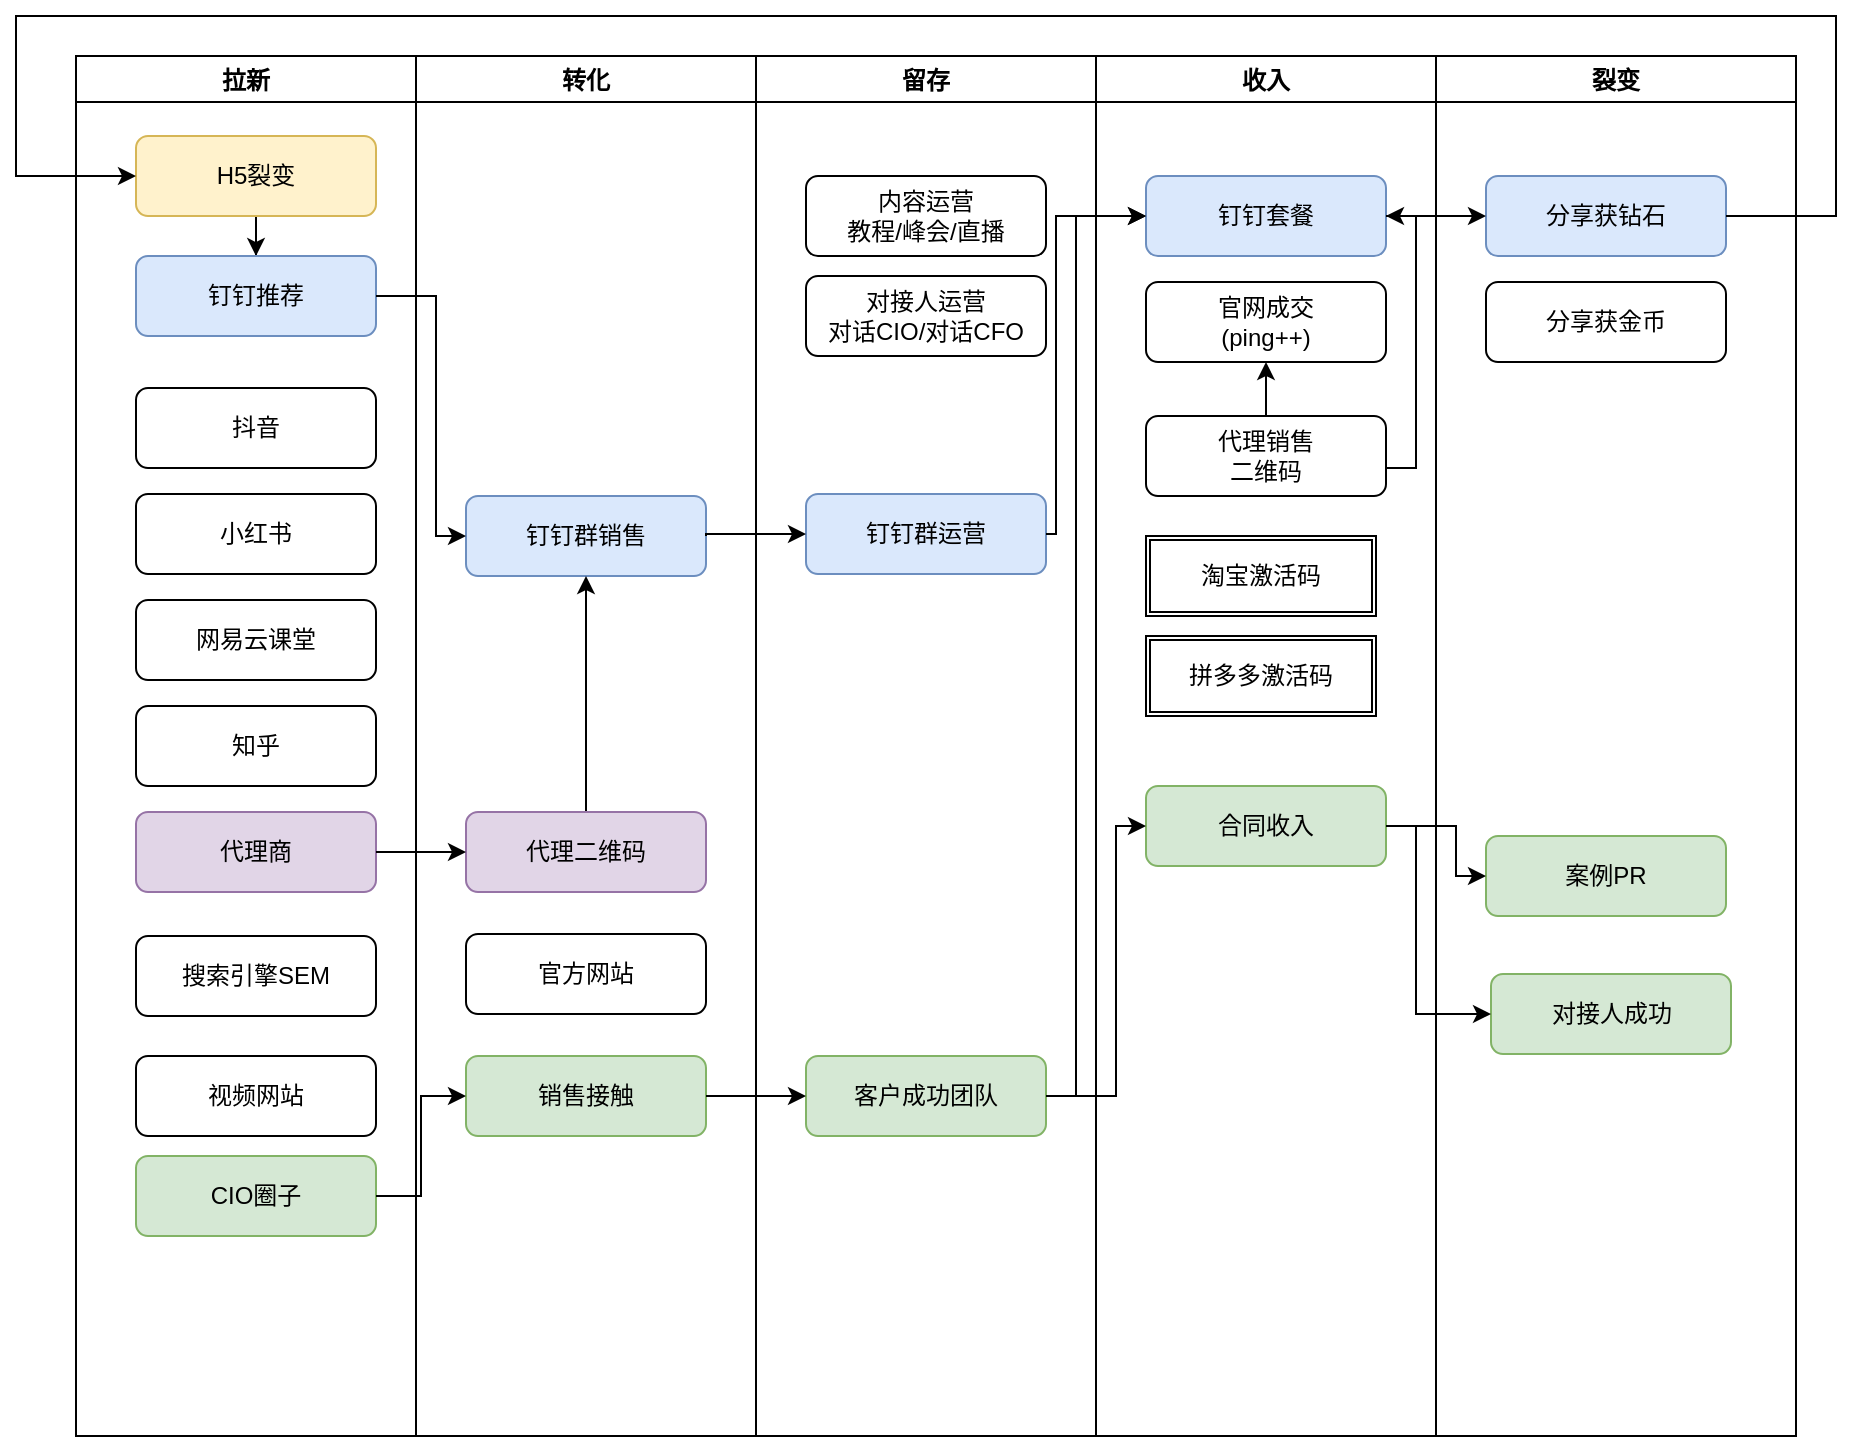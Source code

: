 <mxfile version="11.3.0" type="device" pages="1"><diagram id="lH6aumL2J3Hzyg6MHqsQ" name="第 1 页"><mxGraphModel dx="1092" dy="767" grid="1" gridSize="10" guides="1" tooltips="1" connect="1" arrows="1" fold="1" page="1" pageScale="1" pageWidth="1169" pageHeight="827" math="0" shadow="0"><root><mxCell id="0"/><mxCell id="1" parent="0"/><mxCell id="obNK8zeMcRIt-3lZdbCG-4" value="拉新" style="swimlane;" vertex="1" parent="1"><mxGeometry x="90" y="40" width="170" height="690" as="geometry"><mxRectangle x="270" y="160" width="80" height="23" as="alternateBounds"/></mxGeometry></mxCell><mxCell id="obNK8zeMcRIt-3lZdbCG-68" style="edgeStyle=orthogonalEdgeStyle;rounded=0;orthogonalLoop=1;jettySize=auto;html=1;exitX=0.5;exitY=1;exitDx=0;exitDy=0;" edge="1" parent="obNK8zeMcRIt-3lZdbCG-4" source="obNK8zeMcRIt-3lZdbCG-16" target="obNK8zeMcRIt-3lZdbCG-20"><mxGeometry relative="1" as="geometry"/></mxCell><mxCell id="obNK8zeMcRIt-3lZdbCG-16" value="H5裂变" style="rounded=1;whiteSpace=wrap;html=1;fillColor=#fff2cc;strokeColor=#d6b656;" vertex="1" parent="obNK8zeMcRIt-3lZdbCG-4"><mxGeometry x="30" y="40" width="120" height="40" as="geometry"/></mxCell><mxCell id="obNK8zeMcRIt-3lZdbCG-17" value="抖音" style="rounded=1;whiteSpace=wrap;html=1;" vertex="1" parent="obNK8zeMcRIt-3lZdbCG-4"><mxGeometry x="30" y="166" width="120" height="40" as="geometry"/></mxCell><mxCell id="obNK8zeMcRIt-3lZdbCG-18" value="小红书" style="rounded=1;whiteSpace=wrap;html=1;" vertex="1" parent="obNK8zeMcRIt-3lZdbCG-4"><mxGeometry x="30" y="219" width="120" height="40" as="geometry"/></mxCell><mxCell id="obNK8zeMcRIt-3lZdbCG-19" value="网易云课堂" style="rounded=1;whiteSpace=wrap;html=1;" vertex="1" parent="obNK8zeMcRIt-3lZdbCG-4"><mxGeometry x="30" y="272" width="120" height="40" as="geometry"/></mxCell><mxCell id="obNK8zeMcRIt-3lZdbCG-20" value="钉钉推荐" style="rounded=1;whiteSpace=wrap;html=1;fillColor=#dae8fc;strokeColor=#6c8ebf;" vertex="1" parent="obNK8zeMcRIt-3lZdbCG-4"><mxGeometry x="30" y="100" width="120" height="40" as="geometry"/></mxCell><mxCell id="obNK8zeMcRIt-3lZdbCG-27" value="知乎" style="rounded=1;whiteSpace=wrap;html=1;" vertex="1" parent="obNK8zeMcRIt-3lZdbCG-4"><mxGeometry x="30" y="325" width="120" height="40" as="geometry"/></mxCell><mxCell id="obNK8zeMcRIt-3lZdbCG-36" value="代理商" style="rounded=1;whiteSpace=wrap;html=1;fillColor=#e1d5e7;strokeColor=#9673a6;" vertex="1" parent="obNK8zeMcRIt-3lZdbCG-4"><mxGeometry x="30" y="378" width="120" height="40" as="geometry"/></mxCell><mxCell id="obNK8zeMcRIt-3lZdbCG-52" value="搜索引擎SEM" style="rounded=1;whiteSpace=wrap;html=1;" vertex="1" parent="obNK8zeMcRIt-3lZdbCG-4"><mxGeometry x="30" y="440" width="120" height="40" as="geometry"/></mxCell><mxCell id="obNK8zeMcRIt-3lZdbCG-56" value="CIO圈子" style="rounded=1;whiteSpace=wrap;html=1;fillColor=#d5e8d4;strokeColor=#82b366;" vertex="1" parent="obNK8zeMcRIt-3lZdbCG-4"><mxGeometry x="30" y="550" width="120" height="40" as="geometry"/></mxCell><mxCell id="obNK8zeMcRIt-3lZdbCG-5" value="转化" style="swimlane;" vertex="1" parent="1"><mxGeometry x="260" y="40" width="170" height="690" as="geometry"><mxRectangle x="270" y="160" width="80" height="23" as="alternateBounds"/></mxGeometry></mxCell><mxCell id="obNK8zeMcRIt-3lZdbCG-23" value="钉钉群销售" style="rounded=1;whiteSpace=wrap;html=1;fillColor=#dae8fc;strokeColor=#6c8ebf;" vertex="1" parent="obNK8zeMcRIt-3lZdbCG-5"><mxGeometry x="25" y="220" width="120" height="40" as="geometry"/></mxCell><mxCell id="obNK8zeMcRIt-3lZdbCG-39" style="edgeStyle=orthogonalEdgeStyle;rounded=0;orthogonalLoop=1;jettySize=auto;html=1;exitX=0.5;exitY=0;exitDx=0;exitDy=0;entryX=0.5;entryY=1;entryDx=0;entryDy=0;" edge="1" parent="obNK8zeMcRIt-3lZdbCG-5" source="obNK8zeMcRIt-3lZdbCG-37" target="obNK8zeMcRIt-3lZdbCG-23"><mxGeometry relative="1" as="geometry"/></mxCell><mxCell id="obNK8zeMcRIt-3lZdbCG-37" value="代理二维码" style="rounded=1;whiteSpace=wrap;html=1;fillColor=#e1d5e7;strokeColor=#9673a6;" vertex="1" parent="obNK8zeMcRIt-3lZdbCG-5"><mxGeometry x="25" y="378" width="120" height="40" as="geometry"/></mxCell><mxCell id="obNK8zeMcRIt-3lZdbCG-51" value="官方网站" style="rounded=1;whiteSpace=wrap;html=1;" vertex="1" parent="obNK8zeMcRIt-3lZdbCG-5"><mxGeometry x="25" y="439" width="120" height="40" as="geometry"/></mxCell><mxCell id="obNK8zeMcRIt-3lZdbCG-29" value="销售接触" style="rounded=1;whiteSpace=wrap;html=1;fillColor=#d5e8d4;strokeColor=#82b366;" vertex="1" parent="obNK8zeMcRIt-3lZdbCG-5"><mxGeometry x="25" y="500" width="120" height="40" as="geometry"/></mxCell><mxCell id="obNK8zeMcRIt-3lZdbCG-6" value="留存" style="swimlane;" vertex="1" parent="1"><mxGeometry x="430" y="40" width="170" height="690" as="geometry"><mxRectangle x="270" y="160" width="80" height="23" as="alternateBounds"/></mxGeometry></mxCell><mxCell id="obNK8zeMcRIt-3lZdbCG-22" value="客户成功团队" style="rounded=1;whiteSpace=wrap;html=1;fillColor=#d5e8d4;strokeColor=#82b366;" vertex="1" parent="obNK8zeMcRIt-3lZdbCG-6"><mxGeometry x="25" y="500" width="120" height="40" as="geometry"/></mxCell><mxCell id="obNK8zeMcRIt-3lZdbCG-24" value="内容运营&lt;br&gt;教程/峰会/直播" style="rounded=1;whiteSpace=wrap;html=1;" vertex="1" parent="obNK8zeMcRIt-3lZdbCG-6"><mxGeometry x="25" y="60" width="120" height="40" as="geometry"/></mxCell><mxCell id="obNK8zeMcRIt-3lZdbCG-25" value="对接人运营&lt;br&gt;对话CIO/对话CFO" style="rounded=1;whiteSpace=wrap;html=1;" vertex="1" parent="obNK8zeMcRIt-3lZdbCG-6"><mxGeometry x="25" y="110" width="120" height="40" as="geometry"/></mxCell><mxCell id="obNK8zeMcRIt-3lZdbCG-53" value="钉钉群运营" style="rounded=1;whiteSpace=wrap;html=1;fillColor=#dae8fc;strokeColor=#6c8ebf;" vertex="1" parent="obNK8zeMcRIt-3lZdbCG-6"><mxGeometry x="25" y="219" width="120" height="40" as="geometry"/></mxCell><mxCell id="obNK8zeMcRIt-3lZdbCG-7" value="收入" style="swimlane;" vertex="1" parent="1"><mxGeometry x="600" y="40" width="170" height="690" as="geometry"><mxRectangle x="270" y="160" width="80" height="23" as="alternateBounds"/></mxGeometry></mxCell><mxCell id="obNK8zeMcRIt-3lZdbCG-21" value="钉钉套餐" style="rounded=1;whiteSpace=wrap;html=1;fillColor=#dae8fc;strokeColor=#6c8ebf;" vertex="1" parent="obNK8zeMcRIt-3lZdbCG-7"><mxGeometry x="25" y="60" width="120" height="40" as="geometry"/></mxCell><mxCell id="obNK8zeMcRIt-3lZdbCG-28" value="官网成交&lt;br&gt;(ping++)" style="rounded=1;whiteSpace=wrap;html=1;" vertex="1" parent="obNK8zeMcRIt-3lZdbCG-7"><mxGeometry x="25" y="113" width="120" height="40" as="geometry"/></mxCell><mxCell id="obNK8zeMcRIt-3lZdbCG-12" value="淘宝激活码" style="shape=ext;double=1;rounded=0;whiteSpace=wrap;html=1;" vertex="1" parent="obNK8zeMcRIt-3lZdbCG-7"><mxGeometry x="25" y="240" width="115" height="40" as="geometry"/></mxCell><mxCell id="obNK8zeMcRIt-3lZdbCG-13" value="拼多多激活码" style="shape=ext;double=1;rounded=0;whiteSpace=wrap;html=1;" vertex="1" parent="obNK8zeMcRIt-3lZdbCG-7"><mxGeometry x="25" y="290" width="115" height="40" as="geometry"/></mxCell><mxCell id="obNK8zeMcRIt-3lZdbCG-48" style="edgeStyle=orthogonalEdgeStyle;rounded=0;orthogonalLoop=1;jettySize=auto;html=1;exitX=0.5;exitY=0;exitDx=0;exitDy=0;entryX=0.5;entryY=1;entryDx=0;entryDy=0;" edge="1" parent="obNK8zeMcRIt-3lZdbCG-7" source="obNK8zeMcRIt-3lZdbCG-31" target="obNK8zeMcRIt-3lZdbCG-28"><mxGeometry relative="1" as="geometry"/></mxCell><mxCell id="obNK8zeMcRIt-3lZdbCG-49" style="edgeStyle=orthogonalEdgeStyle;rounded=0;orthogonalLoop=1;jettySize=auto;html=1;entryX=1;entryY=0.5;entryDx=0;entryDy=0;" edge="1" parent="obNK8zeMcRIt-3lZdbCG-7" source="obNK8zeMcRIt-3lZdbCG-31" target="obNK8zeMcRIt-3lZdbCG-21"><mxGeometry relative="1" as="geometry"><Array as="points"><mxPoint x="160" y="206"/><mxPoint x="160" y="80"/></Array></mxGeometry></mxCell><mxCell id="obNK8zeMcRIt-3lZdbCG-31" value="代理销售&lt;br&gt;二维码" style="rounded=1;whiteSpace=wrap;html=1;" vertex="1" parent="obNK8zeMcRIt-3lZdbCG-7"><mxGeometry x="25" y="180" width="120" height="40" as="geometry"/></mxCell><mxCell id="obNK8zeMcRIt-3lZdbCG-70" value="合同收入" style="rounded=1;whiteSpace=wrap;html=1;fillColor=#d5e8d4;strokeColor=#82b366;" vertex="1" parent="obNK8zeMcRIt-3lZdbCG-7"><mxGeometry x="25" y="365" width="120" height="40" as="geometry"/></mxCell><mxCell id="obNK8zeMcRIt-3lZdbCG-8" value="裂变" style="swimlane;" vertex="1" parent="1"><mxGeometry x="770" y="40" width="180" height="690" as="geometry"><mxRectangle x="270" y="160" width="80" height="23" as="alternateBounds"/></mxGeometry></mxCell><mxCell id="obNK8zeMcRIt-3lZdbCG-32" value="分享获钻石" style="rounded=1;whiteSpace=wrap;html=1;fillColor=#dae8fc;strokeColor=#6c8ebf;" vertex="1" parent="obNK8zeMcRIt-3lZdbCG-8"><mxGeometry x="25" y="60" width="120" height="40" as="geometry"/></mxCell><mxCell id="obNK8zeMcRIt-3lZdbCG-50" value="分享获金币" style="rounded=1;whiteSpace=wrap;html=1;" vertex="1" parent="obNK8zeMcRIt-3lZdbCG-8"><mxGeometry x="25" y="113" width="120" height="40" as="geometry"/></mxCell><mxCell id="obNK8zeMcRIt-3lZdbCG-66" value="对接人成功" style="rounded=1;whiteSpace=wrap;html=1;fillColor=#d5e8d4;strokeColor=#82b366;" vertex="1" parent="obNK8zeMcRIt-3lZdbCG-8"><mxGeometry x="27.5" y="459" width="120" height="40" as="geometry"/></mxCell><mxCell id="obNK8zeMcRIt-3lZdbCG-72" value="案例PR" style="rounded=1;whiteSpace=wrap;html=1;fillColor=#d5e8d4;strokeColor=#82b366;" vertex="1" parent="obNK8zeMcRIt-3lZdbCG-8"><mxGeometry x="25" y="390" width="120" height="40" as="geometry"/></mxCell><mxCell id="obNK8zeMcRIt-3lZdbCG-33" style="edgeStyle=orthogonalEdgeStyle;rounded=0;orthogonalLoop=1;jettySize=auto;html=1;exitX=1;exitY=0.5;exitDx=0;exitDy=0;entryX=0;entryY=0.5;entryDx=0;entryDy=0;" edge="1" parent="1" source="obNK8zeMcRIt-3lZdbCG-20" target="obNK8zeMcRIt-3lZdbCG-23"><mxGeometry relative="1" as="geometry"><Array as="points"><mxPoint x="270" y="160"/><mxPoint x="270" y="280"/></Array></mxGeometry></mxCell><mxCell id="obNK8zeMcRIt-3lZdbCG-34" style="edgeStyle=orthogonalEdgeStyle;rounded=0;orthogonalLoop=1;jettySize=auto;html=1;exitX=1;exitY=0.5;exitDx=0;exitDy=0;entryX=0;entryY=0.5;entryDx=0;entryDy=0;" edge="1" parent="1" source="obNK8zeMcRIt-3lZdbCG-23" target="obNK8zeMcRIt-3lZdbCG-53"><mxGeometry relative="1" as="geometry"><Array as="points"><mxPoint x="405" y="279"/></Array></mxGeometry></mxCell><mxCell id="obNK8zeMcRIt-3lZdbCG-35" style="edgeStyle=orthogonalEdgeStyle;rounded=0;orthogonalLoop=1;jettySize=auto;html=1;exitX=1;exitY=0.5;exitDx=0;exitDy=0;entryX=0;entryY=0.5;entryDx=0;entryDy=0;" edge="1" parent="1" source="obNK8zeMcRIt-3lZdbCG-22" target="obNK8zeMcRIt-3lZdbCG-21"><mxGeometry relative="1" as="geometry"><Array as="points"><mxPoint x="590" y="560"/><mxPoint x="590" y="120"/></Array></mxGeometry></mxCell><mxCell id="obNK8zeMcRIt-3lZdbCG-38" style="edgeStyle=orthogonalEdgeStyle;rounded=0;orthogonalLoop=1;jettySize=auto;html=1;exitX=1;exitY=0.5;exitDx=0;exitDy=0;entryX=0;entryY=0.5;entryDx=0;entryDy=0;" edge="1" parent="1" source="obNK8zeMcRIt-3lZdbCG-36" target="obNK8zeMcRIt-3lZdbCG-37"><mxGeometry relative="1" as="geometry"><Array as="points"><mxPoint x="260" y="438"/><mxPoint x="260" y="438"/></Array></mxGeometry></mxCell><mxCell id="obNK8zeMcRIt-3lZdbCG-54" value="视频网站" style="rounded=1;whiteSpace=wrap;html=1;" vertex="1" parent="1"><mxGeometry x="120" y="540" width="120" height="40" as="geometry"/></mxCell><mxCell id="obNK8zeMcRIt-3lZdbCG-58" style="edgeStyle=orthogonalEdgeStyle;rounded=0;orthogonalLoop=1;jettySize=auto;html=1;exitX=1;exitY=0.5;exitDx=0;exitDy=0;" edge="1" parent="1" source="obNK8zeMcRIt-3lZdbCG-21" target="obNK8zeMcRIt-3lZdbCG-32"><mxGeometry relative="1" as="geometry"/></mxCell><mxCell id="obNK8zeMcRIt-3lZdbCG-59" style="edgeStyle=orthogonalEdgeStyle;rounded=0;orthogonalLoop=1;jettySize=auto;html=1;entryX=0;entryY=0.5;entryDx=0;entryDy=0;exitX=1;exitY=0.5;exitDx=0;exitDy=0;" edge="1" parent="1" source="obNK8zeMcRIt-3lZdbCG-32" target="obNK8zeMcRIt-3lZdbCG-16"><mxGeometry relative="1" as="geometry"><Array as="points"><mxPoint x="970" y="120"/><mxPoint x="970" y="20"/><mxPoint x="60" y="20"/><mxPoint x="60" y="100"/></Array></mxGeometry></mxCell><mxCell id="obNK8zeMcRIt-3lZdbCG-60" style="edgeStyle=orthogonalEdgeStyle;rounded=0;orthogonalLoop=1;jettySize=auto;html=1;exitX=1;exitY=0.5;exitDx=0;exitDy=0;entryX=0;entryY=0.5;entryDx=0;entryDy=0;" edge="1" parent="1" source="obNK8zeMcRIt-3lZdbCG-56" target="obNK8zeMcRIt-3lZdbCG-29"><mxGeometry relative="1" as="geometry"/></mxCell><mxCell id="obNK8zeMcRIt-3lZdbCG-61" style="edgeStyle=orthogonalEdgeStyle;rounded=0;orthogonalLoop=1;jettySize=auto;html=1;exitX=1;exitY=0.5;exitDx=0;exitDy=0;entryX=0;entryY=0.5;entryDx=0;entryDy=0;" edge="1" parent="1" source="obNK8zeMcRIt-3lZdbCG-29" target="obNK8zeMcRIt-3lZdbCG-22"><mxGeometry relative="1" as="geometry"/></mxCell><mxCell id="obNK8zeMcRIt-3lZdbCG-62" style="edgeStyle=orthogonalEdgeStyle;rounded=0;orthogonalLoop=1;jettySize=auto;html=1;entryX=0;entryY=0.5;entryDx=0;entryDy=0;" edge="1" parent="1" source="obNK8zeMcRIt-3lZdbCG-22" target="obNK8zeMcRIt-3lZdbCG-70"><mxGeometry relative="1" as="geometry"><mxPoint x="625" y="450" as="targetPoint"/><Array as="points"><mxPoint x="610" y="560"/><mxPoint x="610" y="425"/></Array></mxGeometry></mxCell><mxCell id="obNK8zeMcRIt-3lZdbCG-67" style="edgeStyle=orthogonalEdgeStyle;rounded=0;orthogonalLoop=1;jettySize=auto;html=1;entryX=0;entryY=0.5;entryDx=0;entryDy=0;exitX=1;exitY=0.5;exitDx=0;exitDy=0;" edge="1" parent="1" source="obNK8zeMcRIt-3lZdbCG-70" target="obNK8zeMcRIt-3lZdbCG-66"><mxGeometry relative="1" as="geometry"><mxPoint x="740" y="450" as="sourcePoint"/><Array as="points"><mxPoint x="760" y="425"/><mxPoint x="760" y="519"/></Array></mxGeometry></mxCell><mxCell id="obNK8zeMcRIt-3lZdbCG-69" style="edgeStyle=orthogonalEdgeStyle;rounded=0;orthogonalLoop=1;jettySize=auto;html=1;exitX=1;exitY=0.5;exitDx=0;exitDy=0;entryX=0;entryY=0.5;entryDx=0;entryDy=0;" edge="1" parent="1" source="obNK8zeMcRIt-3lZdbCG-53" target="obNK8zeMcRIt-3lZdbCG-21"><mxGeometry relative="1" as="geometry"><Array as="points"><mxPoint x="580" y="279"/><mxPoint x="580" y="120"/></Array></mxGeometry></mxCell><mxCell id="obNK8zeMcRIt-3lZdbCG-71" style="edgeStyle=orthogonalEdgeStyle;rounded=0;orthogonalLoop=1;jettySize=auto;html=1;" edge="1" parent="1" source="obNK8zeMcRIt-3lZdbCG-70" target="obNK8zeMcRIt-3lZdbCG-72"><mxGeometry relative="1" as="geometry"><mxPoint x="797.5" y="450" as="targetPoint"/><Array as="points"><mxPoint x="780" y="425"/><mxPoint x="780" y="450"/></Array></mxGeometry></mxCell></root></mxGraphModel></diagram></mxfile>